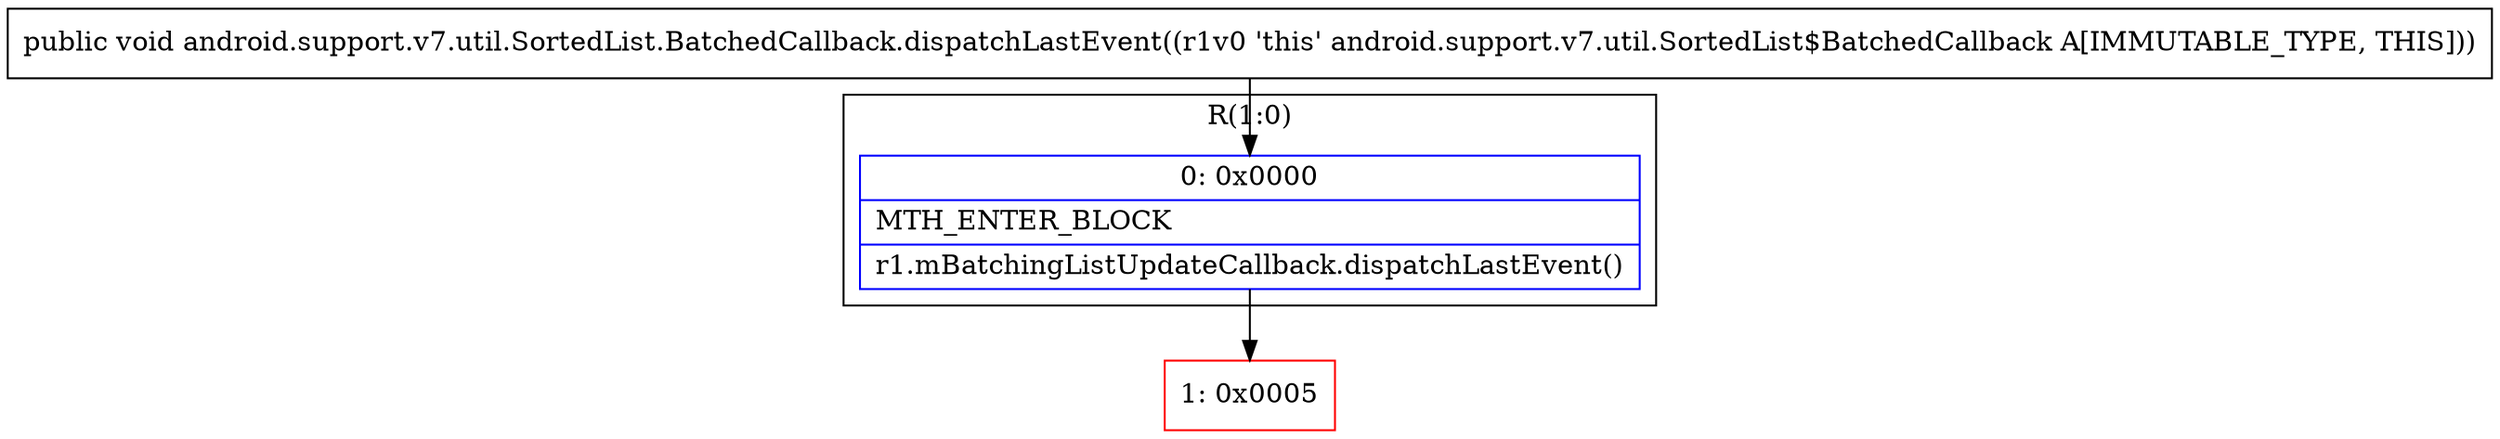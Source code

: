 digraph "CFG forandroid.support.v7.util.SortedList.BatchedCallback.dispatchLastEvent()V" {
subgraph cluster_Region_1065331627 {
label = "R(1:0)";
node [shape=record,color=blue];
Node_0 [shape=record,label="{0\:\ 0x0000|MTH_ENTER_BLOCK\l|r1.mBatchingListUpdateCallback.dispatchLastEvent()\l}"];
}
Node_1 [shape=record,color=red,label="{1\:\ 0x0005}"];
MethodNode[shape=record,label="{public void android.support.v7.util.SortedList.BatchedCallback.dispatchLastEvent((r1v0 'this' android.support.v7.util.SortedList$BatchedCallback A[IMMUTABLE_TYPE, THIS])) }"];
MethodNode -> Node_0;
Node_0 -> Node_1;
}

